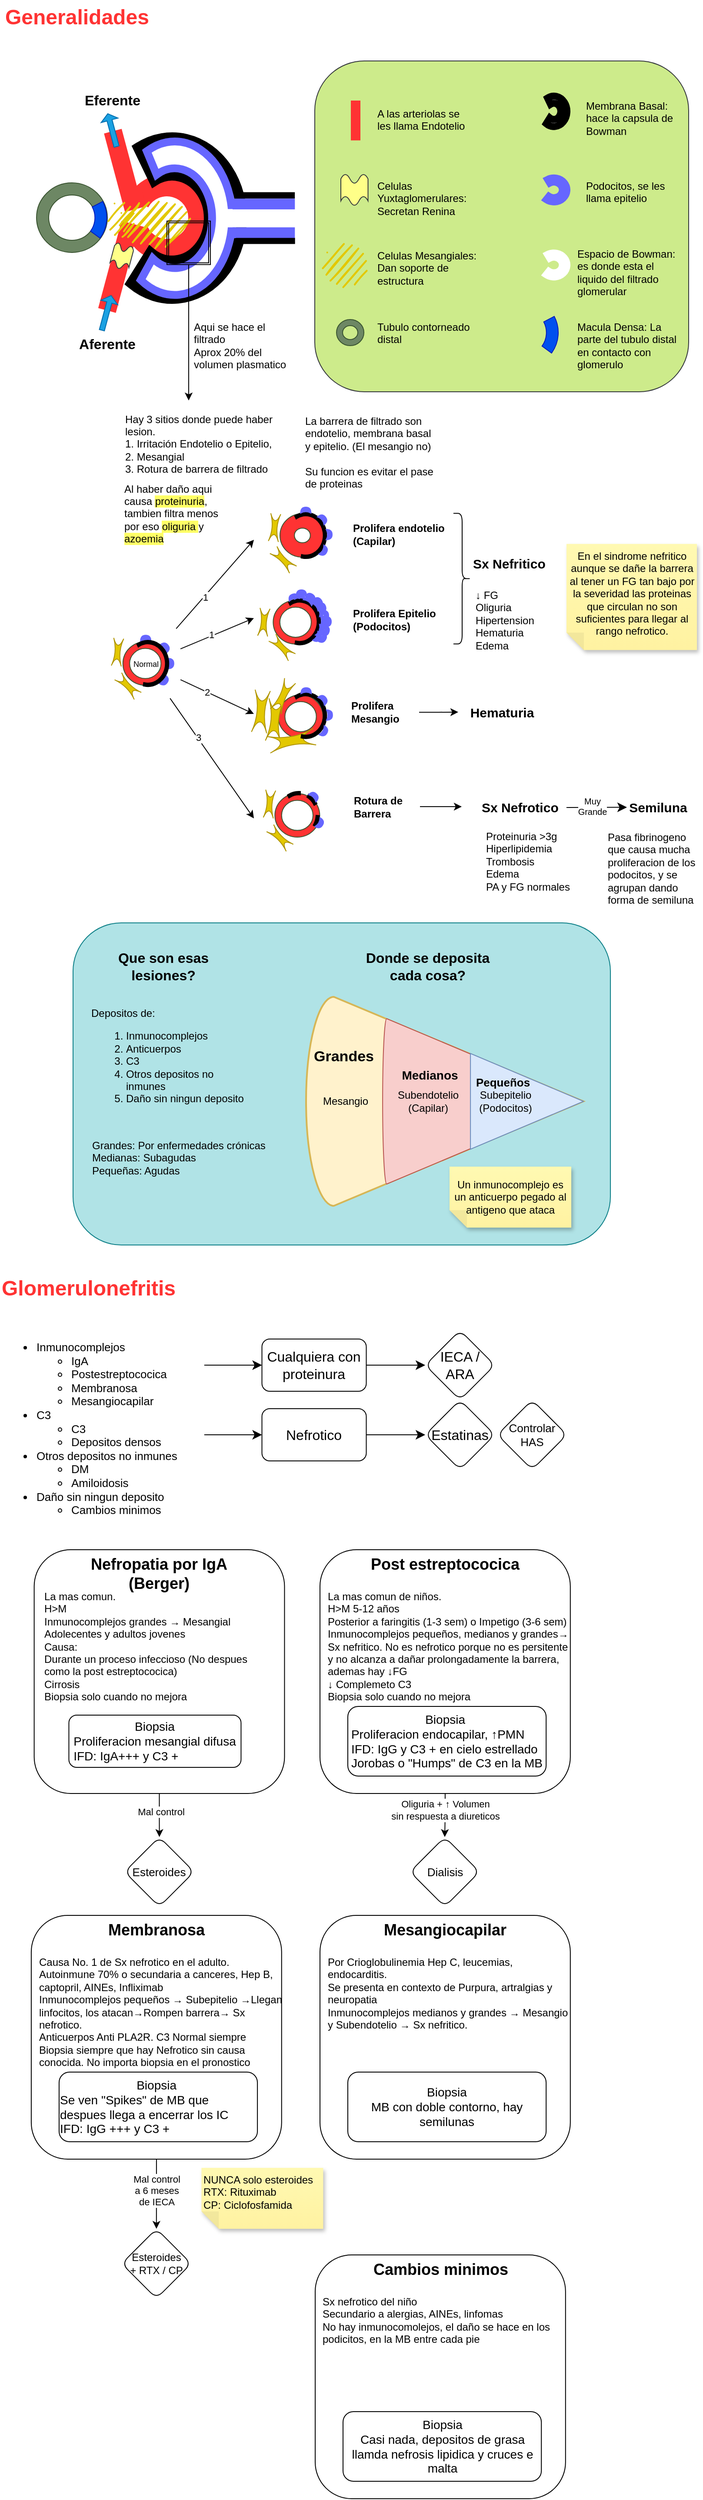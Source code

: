 <mxfile version="21.7.2" type="github">
  <diagram name="Página-1" id="UciEay0KyTCCJJWclvXi">
    <mxGraphModel dx="230" dy="478" grid="1" gridSize="10" guides="1" tooltips="1" connect="1" arrows="1" fold="1" page="1" pageScale="1" pageWidth="850" pageHeight="1100" math="0" shadow="0">
      <root>
        <mxCell id="0" />
        <mxCell id="1" parent="0" />
        <mxCell id="DSEmsYrMpSkFKCC7dDvK-94" value="" style="rounded=1;whiteSpace=wrap;html=1;fillColor=#b0e3e6;strokeColor=#0e8088;" parent="1" vertex="1">
          <mxGeometry x="122" y="1070" width="618" height="370" as="geometry" />
        </mxCell>
        <mxCell id="AWjtqCZnB2S0BVq7457--28" value="" style="rounded=1;whiteSpace=wrap;html=1;fillColor=#cdeb8b;strokeColor=#36393d;" parent="1" vertex="1">
          <mxGeometry x="400" y="80" width="430" height="380" as="geometry" />
        </mxCell>
        <mxCell id="AWjtqCZnB2S0BVq7457--3" value="" style="verticalLabelPosition=bottom;verticalAlign=top;html=1;shape=mxgraph.basic.partConcEllipse;startAngle=0.083;endAngle=0.928;arcWidth=0.5;direction=north;fillColor=#FF3333;fontColor=#000000;strokeColor=#FF3333;" parent="1" vertex="1">
          <mxGeometry x="180" y="210" width="100" height="100" as="geometry" />
        </mxCell>
        <mxCell id="AWjtqCZnB2S0BVq7457--6" value="" style="shape=corner;whiteSpace=wrap;html=1;dx=20;dy=20;fillColor=#FF3333;fontColor=#000000;strokeColor=#FF3333;rotation=15;" parent="1" vertex="1">
          <mxGeometry x="164.39" y="266.05" width="26.9" height="102.71" as="geometry" />
        </mxCell>
        <mxCell id="AWjtqCZnB2S0BVq7457--8" value="" style="shape=corner;whiteSpace=wrap;html=1;dx=20;dy=20;direction=north;fillColor=#FF3333;fontColor=#000000;strokeColor=#FF3333;rotation=-15;" parent="1" vertex="1">
          <mxGeometry x="169.74" y="158.99" width="24.59" height="92.25" as="geometry" />
        </mxCell>
        <mxCell id="AWjtqCZnB2S0BVq7457--9" value="" style="ellipse;whiteSpace=wrap;html=1;strokeWidth=2;fillWeight=2;hachureGap=8;fillColor=#e3c800;fillStyle=dots;strokeColor=none;fontColor=#000000;sketch=1;curveFitting=1;jiggle=2;" parent="1" vertex="1">
          <mxGeometry x="176" y="238" width="80" height="53.75" as="geometry" />
        </mxCell>
        <mxCell id="AWjtqCZnB2S0BVq7457--10" value="" style="shape=singleArrow;direction=north;whiteSpace=wrap;html=1;fillColor=#1ba1e2;fontColor=#ffffff;strokeColor=#006EAF;rotation=15;" parent="1" vertex="1">
          <mxGeometry x="150.5" y="348.75" width="20" height="41.25" as="geometry" />
        </mxCell>
        <mxCell id="AWjtqCZnB2S0BVq7457--11" value="" style="shape=singleArrow;direction=north;whiteSpace=wrap;html=1;fillColor=#1ba1e2;fontColor=#ffffff;strokeColor=#006EAF;rotation=-15;" parent="1" vertex="1">
          <mxGeometry x="157" y="140" width="20" height="39" as="geometry" />
        </mxCell>
        <mxCell id="AWjtqCZnB2S0BVq7457--12" value="Aferente" style="text;html=1;align=center;verticalAlign=middle;resizable=0;points=[];autosize=1;strokeColor=none;fillColor=none;fontSize=16;fontStyle=1" parent="1" vertex="1">
          <mxGeometry x="115.5" y="390" width="90" height="30" as="geometry" />
        </mxCell>
        <mxCell id="AWjtqCZnB2S0BVq7457--13" value="Eferente" style="text;html=1;align=center;verticalAlign=middle;resizable=0;points=[];autosize=1;strokeColor=none;fillColor=none;fontSize=16;fontStyle=1" parent="1" vertex="1">
          <mxGeometry x="122" y="110" width="90" height="30" as="geometry" />
        </mxCell>
        <mxCell id="AWjtqCZnB2S0BVq7457--15" value="" style="verticalLabelPosition=bottom;verticalAlign=top;html=1;shape=mxgraph.basic.partConcEllipse;startAngle=0.419;endAngle=0.1;arcWidth=0.47;rotation=-180;strokeWidth=12;perimeterSpacing=0;" parent="1" vertex="1">
          <mxGeometry x="156" y="168" width="160" height="185" as="geometry" />
        </mxCell>
        <mxCell id="AWjtqCZnB2S0BVq7457--16" value="" style="verticalLabelPosition=bottom;verticalAlign=top;html=1;shape=mxgraph.basic.partConcEllipse;startAngle=0.419;endAngle=0.101;arcWidth=0.35;rotation=-180;strokeWidth=9;fillColor=#FFFFFF;fontColor=#ffffff;strokeColor=#6666FF;" parent="1" vertex="1">
          <mxGeometry x="173" y="172.5" width="132" height="176.25" as="geometry" />
        </mxCell>
        <mxCell id="AWjtqCZnB2S0BVq7457--17" value="" style="verticalLabelPosition=bottom;verticalAlign=top;html=1;shape=mxgraph.basic.wave2;dy=0.3;fillColor=#ffff88;strokeColor=#36393d;rotation=15;" parent="1" vertex="1">
          <mxGeometry x="166.74" y="290.37" width="22.5" height="28.75" as="geometry" />
        </mxCell>
        <mxCell id="AWjtqCZnB2S0BVq7457--18" value="A las arteriolas se les llama Endotelio" style="rounded=0;whiteSpace=wrap;html=1;align=left;verticalAlign=top;strokeColor=none;fillColor=none;" parent="1" vertex="1">
          <mxGeometry x="470" y="126.63" width="110" height="36.25" as="geometry" />
        </mxCell>
        <mxCell id="AWjtqCZnB2S0BVq7457--19" value="" style="shape=corner;whiteSpace=wrap;html=1;dx=20;dy=20;direction=north;fillColor=#FF3333;fontColor=#000000;strokeColor=#FF3333;" parent="1" vertex="1">
          <mxGeometry x="442" y="126" width="10" height="44.75" as="geometry" />
        </mxCell>
        <mxCell id="AWjtqCZnB2S0BVq7457--20" value="&lt;div&gt;Celulas Yuxtaglomerulares:&lt;/div&gt;&lt;div&gt;Secretan Renina&lt;br&gt;&lt;/div&gt;" style="rounded=0;whiteSpace=wrap;html=1;align=left;verticalAlign=top;strokeColor=none;fillColor=none;" parent="1" vertex="1">
          <mxGeometry x="470" y="210" width="110" height="40" as="geometry" />
        </mxCell>
        <mxCell id="AWjtqCZnB2S0BVq7457--21" value="" style="verticalLabelPosition=bottom;verticalAlign=top;html=1;shape=mxgraph.basic.wave2;dy=0.3;fillColor=#ffff88;strokeColor=#36393d;" parent="1" vertex="1">
          <mxGeometry x="430" y="210" width="31.25" height="36.25" as="geometry" />
        </mxCell>
        <mxCell id="AWjtqCZnB2S0BVq7457--22" value="&lt;div&gt;Celulas Mesangiales:&lt;/div&gt;Dan soporte de estructura" style="rounded=0;whiteSpace=wrap;html=1;align=left;verticalAlign=top;strokeColor=none;fillColor=none;" parent="1" vertex="1">
          <mxGeometry x="470" y="290.37" width="120" height="40" as="geometry" />
        </mxCell>
        <mxCell id="AWjtqCZnB2S0BVq7457--23" value="" style="ellipse;whiteSpace=wrap;html=1;strokeWidth=2;fillWeight=2;hachureGap=8;fillColor=#e3c800;fillStyle=dots;sketch=1;strokeColor=none;fontColor=#000000;" parent="1" vertex="1">
          <mxGeometry x="410" y="289.37" width="50" height="50" as="geometry" />
        </mxCell>
        <mxCell id="AWjtqCZnB2S0BVq7457--24" value="" style="verticalLabelPosition=bottom;verticalAlign=top;html=1;shape=mxgraph.basic.partConcEllipse;startAngle=0.419;endAngle=0.1;arcWidth=0.47;rotation=-180;strokeWidth=8;perimeterSpacing=0;" parent="1" vertex="1">
          <mxGeometry x="660" y="120.38" width="30" height="35" as="geometry" />
        </mxCell>
        <mxCell id="AWjtqCZnB2S0BVq7457--25" value="Membrana Basal: hace la capsula de Bowman" style="rounded=0;whiteSpace=wrap;html=1;align=left;verticalAlign=top;strokeColor=none;fillColor=none;" parent="1" vertex="1">
          <mxGeometry x="710" y="117.88" width="120" height="40" as="geometry" />
        </mxCell>
        <mxCell id="AWjtqCZnB2S0BVq7457--26" value="" style="verticalLabelPosition=bottom;verticalAlign=top;html=1;shape=mxgraph.basic.partConcEllipse;startAngle=0.419;endAngle=0.101;arcWidth=0.35;rotation=-180;strokeWidth=8;fillColor=#FFFFFF;fontColor=#ffffff;strokeColor=#6666FF;" parent="1" vertex="1">
          <mxGeometry x="660" y="214.38" width="30" height="27.5" as="geometry" />
        </mxCell>
        <mxCell id="AWjtqCZnB2S0BVq7457--27" value="Podocitos, se les llama epitelio" style="rounded=0;whiteSpace=wrap;html=1;align=left;verticalAlign=top;strokeColor=none;fillColor=none;" parent="1" vertex="1">
          <mxGeometry x="710" y="210" width="120" height="40" as="geometry" />
        </mxCell>
        <mxCell id="AWjtqCZnB2S0BVq7457--29" value="" style="verticalLabelPosition=bottom;verticalAlign=top;html=1;shape=mxgraph.basic.partConcEllipse;startAngle=0.419;endAngle=0.101;arcWidth=0.35;rotation=-180;strokeWidth=8;fillColor=#FFFFFF;fontColor=#ffffff;strokeColor=#FFFFFF;" parent="1" vertex="1">
          <mxGeometry x="660" y="300.62" width="30" height="27.5" as="geometry" />
        </mxCell>
        <mxCell id="AWjtqCZnB2S0BVq7457--30" value="Espacio de Bowman: es donde esta el liquido del filtrado glomerular" style="rounded=0;whiteSpace=wrap;html=1;align=left;verticalAlign=top;strokeColor=none;fillColor=none;" parent="1" vertex="1">
          <mxGeometry x="700" y="288.12" width="120" height="40" as="geometry" />
        </mxCell>
        <mxCell id="AWjtqCZnB2S0BVq7457--31" value="" style="shape=corner;whiteSpace=wrap;html=1;dx=20;dy=20;direction=north;rotation=90;strokeColor=#FFFFFF;" parent="1" vertex="1">
          <mxGeometry x="321.31" y="225.31" width="20" height="70.62" as="geometry" />
        </mxCell>
        <mxCell id="AWjtqCZnB2S0BVq7457--32" value="" style="shape=corner;whiteSpace=wrap;html=1;dx=20;dy=20;direction=north;rotation=90;strokeColor=#6666FF;fillColor=#6666FF;" parent="1" vertex="1">
          <mxGeometry x="335.66" y="209" width="11.31" height="70.62" as="geometry" />
        </mxCell>
        <mxCell id="AWjtqCZnB2S0BVq7457--33" value="" style="shape=corner;whiteSpace=wrap;html=1;dx=20;dy=20;direction=north;rotation=90;strokeColor=#6666FF;fillColor=#6666FF;" parent="1" vertex="1">
          <mxGeometry x="335.66" y="242" width="11.31" height="70.62" as="geometry" />
        </mxCell>
        <mxCell id="AWjtqCZnB2S0BVq7457--34" value="" style="shape=corner;whiteSpace=wrap;html=1;dx=20;dy=20;direction=north;rotation=90;strokeColor=#000000;fillColor=#000000;" parent="1" vertex="1">
          <mxGeometry x="344" y="205" width="6.28" height="58.83" as="geometry" />
        </mxCell>
        <mxCell id="AWjtqCZnB2S0BVq7457--35" value="" style="shape=corner;whiteSpace=wrap;html=1;dx=20;dy=20;direction=north;rotation=90;strokeColor=#000000;fillColor=#000000;" parent="1" vertex="1">
          <mxGeometry x="340.31" y="253.31" width="6" height="67" as="geometry" />
        </mxCell>
        <mxCell id="AWjtqCZnB2S0BVq7457--37" value="" style="verticalLabelPosition=bottom;verticalAlign=top;html=1;shape=mxgraph.basic.donut;dx=14;fillColor=#6d8764;fontColor=#ffffff;strokeColor=#3A5431;" parent="1" vertex="1">
          <mxGeometry x="80" y="220" width="81.5" height="80" as="geometry" />
        </mxCell>
        <mxCell id="AWjtqCZnB2S0BVq7457--38" value="" style="ellipse;whiteSpace=wrap;html=1;strokeWidth=2;fillWeight=2;hachureGap=8;fillColor=#e3c800;fillStyle=dots;strokeColor=none;fontColor=#000000;sketch=1;curveFitting=1;jiggle=2;" parent="1" vertex="1">
          <mxGeometry x="161.95" y="241.88" width="31.05" height="42" as="geometry" />
        </mxCell>
        <mxCell id="AWjtqCZnB2S0BVq7457--39" value="" style="verticalLabelPosition=bottom;verticalAlign=top;html=1;shape=mxgraph.basic.partConcEllipse;startAngle=0.923;endAngle=0.1;arcWidth=0.34;direction=south;fillColor=#0050ef;strokeColor=#001DBC;fontColor=#ffffff;" parent="1" vertex="1">
          <mxGeometry x="80.75" y="220" width="80" height="80" as="geometry" />
        </mxCell>
        <mxCell id="Lvf93lARUG0P3jfMm5ZK-1" value="" style="verticalLabelPosition=bottom;verticalAlign=top;html=1;shape=mxgraph.basic.donut;dx=7;fillColor=#6d8764;fontColor=#ffffff;strokeColor=#3A5431;" parent="1" vertex="1">
          <mxGeometry x="425" y="377" width="31.5" height="30" as="geometry" />
        </mxCell>
        <mxCell id="Lvf93lARUG0P3jfMm5ZK-2" value="Tubulo contorneado distal&lt;div&gt;&lt;/div&gt;" style="rounded=0;whiteSpace=wrap;html=1;align=left;verticalAlign=top;strokeColor=none;fillColor=none;" parent="1" vertex="1">
          <mxGeometry x="470" y="372" width="120" height="40" as="geometry" />
        </mxCell>
        <mxCell id="Lvf93lARUG0P3jfMm5ZK-3" value="" style="verticalLabelPosition=bottom;verticalAlign=top;html=1;shape=mxgraph.basic.partConcEllipse;startAngle=0.923;endAngle=0.1;arcWidth=0.34;direction=south;fillColor=#0050ef;strokeColor=#001DBC;fontColor=#ffffff;" parent="1" vertex="1">
          <mxGeometry x="600" y="352" width="80" height="80" as="geometry" />
        </mxCell>
        <mxCell id="Lvf93lARUG0P3jfMm5ZK-4" value="Macula Densa: La parte del tubulo distal en contacto con glomerulo" style="rounded=0;whiteSpace=wrap;html=1;align=left;verticalAlign=top;strokeColor=none;fillColor=none;" parent="1" vertex="1">
          <mxGeometry x="700" y="372" width="120" height="40" as="geometry" />
        </mxCell>
        <mxCell id="Lvf93lARUG0P3jfMm5ZK-5" value="Generalidades" style="text;strokeColor=none;fillColor=none;html=1;fontSize=24;fontStyle=1;verticalAlign=middle;align=left;fontColor=#FF3333;" parent="1" vertex="1">
          <mxGeometry x="41.95" y="10" width="100" height="40" as="geometry" />
        </mxCell>
        <mxCell id="Lvf93lARUG0P3jfMm5ZK-42" style="edgeStyle=orthogonalEdgeStyle;rounded=0;orthogonalLoop=1;jettySize=auto;html=1;" parent="1" source="Lvf93lARUG0P3jfMm5ZK-6" edge="1">
          <mxGeometry relative="1" as="geometry">
            <mxPoint x="255" y="470" as="targetPoint" />
          </mxGeometry>
        </mxCell>
        <mxCell id="Lvf93lARUG0P3jfMm5ZK-6" value="" style="shape=ext;double=1;whiteSpace=wrap;html=1;aspect=fixed;fillColor=none;strokeColor=#000000;" parent="1" vertex="1">
          <mxGeometry x="230" y="263.88" width="50" height="50" as="geometry" />
        </mxCell>
        <mxCell id="Lvf93lARUG0P3jfMm5ZK-8" value="Aqui se hace el filtrado&lt;br&gt;Aprox 20% del volumen plasmatico" style="rounded=1;whiteSpace=wrap;html=1;align=left;strokeColor=none;" parent="1" vertex="1">
          <mxGeometry x="259.18" y="377" width="120" height="60" as="geometry" />
        </mxCell>
        <mxCell id="Lvf93lARUG0P3jfMm5ZK-9" value="&lt;div&gt;↓ FG&lt;br&gt;&lt;/div&gt;&lt;div&gt;Oliguria&lt;/div&gt;Hipertension&lt;br&gt;Hematuria&lt;br&gt;Edema" style="rounded=1;whiteSpace=wrap;html=1;align=left;strokeColor=none;verticalAlign=top;" parent="1" vertex="1">
          <mxGeometry x="582.5" y="679.68" width="90" height="60" as="geometry" />
        </mxCell>
        <mxCell id="Lvf93lARUG0P3jfMm5ZK-10" value="Al haber daño aqui causa &lt;span style=&quot;background-color: rgb(255, 255, 102);&quot;&gt;proteinuria&lt;/span&gt;, tambien filtra menos por eso &lt;span style=&quot;background-color: rgb(255, 255, 102);&quot;&gt;oliguria &lt;/span&gt;y &lt;span style=&quot;background-color: rgb(255, 255, 102);&quot;&gt;azoemia&lt;/span&gt;" style="rounded=1;whiteSpace=wrap;html=1;align=left;strokeColor=none;" parent="1" vertex="1">
          <mxGeometry x="178.91" y="570" width="120" height="60" as="geometry" />
        </mxCell>
        <mxCell id="Lvf93lARUG0P3jfMm5ZK-11" value="" style="verticalLabelPosition=bottom;verticalAlign=top;html=1;shape=mxgraph.basic.donut;dx=7.69;fillColor=#FF3333;fontColor=#ffffff;strokeColor=#3A5431;" parent="1" vertex="1">
          <mxGeometry x="179.39" y="747.07" width="51.5" height="50" as="geometry" />
        </mxCell>
        <mxCell id="Lvf93lARUG0P3jfMm5ZK-16" value="" style="verticalLabelPosition=bottom;verticalAlign=top;html=1;shape=mxgraph.basic.donut;dx=7.69;fillColor=#FF3333;fontColor=#ffffff;strokeColor=#3A5431;" parent="1" vertex="1">
          <mxGeometry x="352.18" y="699.68" width="51.5" height="50" as="geometry" />
        </mxCell>
        <mxCell id="Lvf93lARUG0P3jfMm5ZK-19" value="Prolifera endotelio &lt;br&gt;(Capilar)" style="text;html=1;align=left;verticalAlign=middle;resizable=0;points=[];autosize=1;strokeColor=none;fillColor=none;fontStyle=1" parent="1" vertex="1">
          <mxGeometry x="442" y="603.82" width="130" height="40" as="geometry" />
        </mxCell>
        <mxCell id="Lvf93lARUG0P3jfMm5ZK-20" value="Prolifera Epitelio&lt;br&gt;(Podocitos)" style="text;html=1;align=left;verticalAlign=middle;resizable=0;points=[];autosize=1;strokeColor=none;fillColor=none;fontStyle=1" parent="1" vertex="1">
          <mxGeometry x="442" y="701.68" width="120" height="40" as="geometry" />
        </mxCell>
        <mxCell id="Lvf93lARUG0P3jfMm5ZK-21" value="Sx Nefritico" style="text;html=1;align=left;verticalAlign=middle;resizable=0;points=[];autosize=1;strokeColor=none;fillColor=none;fontStyle=1;fontSize=15;" parent="1" vertex="1">
          <mxGeometry x="579.5" y="641.68" width="110" height="30" as="geometry" />
        </mxCell>
        <mxCell id="Lvf93lARUG0P3jfMm5ZK-22" value="Hay 3 sitios donde puede haber lesion.&lt;br&gt;&lt;div&gt;1. Irritación Endotelio o Epitelio, &lt;br&gt;&lt;/div&gt;&lt;div&gt;2. Mesangial&lt;/div&gt;&lt;div&gt;3. Rotura de barrera de filtrado&lt;br&gt;&lt;/div&gt;" style="rounded=1;whiteSpace=wrap;html=1;align=left;strokeColor=none;" parent="1" vertex="1">
          <mxGeometry x="180" y="490" width="189.25" height="60" as="geometry" />
        </mxCell>
        <mxCell id="Lvf93lARUG0P3jfMm5ZK-23" value="" style="shape=switch;whiteSpace=wrap;html=1;rotation=5;fillColor=#e3c800;fontColor=#000000;strokeColor=#B09500;aspect=fixed;" parent="1" vertex="1">
          <mxGeometry x="167.39" y="743.07" width="11.52" height="32" as="geometry" />
        </mxCell>
        <mxCell id="Lvf93lARUG0P3jfMm5ZK-24" value="" style="shape=switch;whiteSpace=wrap;html=1;rotation=-45;fillColor=#e3c800;fontColor=#000000;strokeColor=#B09500;aspect=fixed;" parent="1" vertex="1">
          <mxGeometry x="179.39" y="782.07" width="11.52" height="32" as="geometry" />
        </mxCell>
        <mxCell id="Lvf93lARUG0P3jfMm5ZK-25" value="" style="verticalLabelPosition=bottom;verticalAlign=top;html=1;shape=mxgraph.basic.donut;dx=16.59;fillColor=#FF3333;fontColor=#ffffff;strokeColor=#3A5431;" parent="1" vertex="1">
          <mxGeometry x="360" y="600" width="51.5" height="50" as="geometry" />
        </mxCell>
        <mxCell id="Lvf93lARUG0P3jfMm5ZK-27" value="" style="shape=switch;whiteSpace=wrap;html=1;rotation=5;fillColor=#e3c800;fontColor=#000000;strokeColor=#B09500;aspect=fixed;" parent="1" vertex="1">
          <mxGeometry x="348" y="600" width="11.52" height="32" as="geometry" />
        </mxCell>
        <mxCell id="Lvf93lARUG0P3jfMm5ZK-28" value="" style="shape=switch;whiteSpace=wrap;html=1;rotation=-45;fillColor=#e3c800;fontColor=#000000;strokeColor=#B09500;aspect=fixed;" parent="1" vertex="1">
          <mxGeometry x="358" y="637" width="11.52" height="32" as="geometry" />
        </mxCell>
        <mxCell id="Lvf93lARUG0P3jfMm5ZK-29" value="" style="shape=switch;whiteSpace=wrap;html=1;rotation=5;fillColor=#e3c800;fontColor=#000000;strokeColor=#B09500;aspect=fixed;" parent="1" vertex="1">
          <mxGeometry x="335.66" y="708.68" width="11.52" height="32" as="geometry" />
        </mxCell>
        <mxCell id="Lvf93lARUG0P3jfMm5ZK-30" value="" style="shape=switch;whiteSpace=wrap;html=1;rotation=-45;fillColor=#e3c800;fontColor=#000000;strokeColor=#B09500;aspect=fixed;" parent="1" vertex="1">
          <mxGeometry x="356.66" y="737.68" width="11.52" height="32" as="geometry" />
        </mxCell>
        <mxCell id="Lvf93lARUG0P3jfMm5ZK-31" value="" style="verticalLabelPosition=bottom;verticalAlign=top;html=1;shape=mxgraph.basic.donut;dx=7.69;fillColor=#FF3333;fontColor=#ffffff;strokeColor=#3A5431;" parent="1" vertex="1">
          <mxGeometry x="358" y="808.14" width="51.5" height="50" as="geometry" />
        </mxCell>
        <mxCell id="Lvf93lARUG0P3jfMm5ZK-33" value="" style="shape=switch;whiteSpace=wrap;html=1;rotation=5;fillColor=#e3c800;fontColor=#000000;strokeColor=#B09500;aspect=fixed;" parent="1" vertex="1">
          <mxGeometry x="345.29" y="812.85" width="17.52" height="48.67" as="geometry" />
        </mxCell>
        <mxCell id="Lvf93lARUG0P3jfMm5ZK-34" value="" style="shape=switch;whiteSpace=wrap;html=1;rotation=80;fillColor=#e3c800;fontColor=#000000;strokeColor=#B09500;aspect=fixed;" parent="1" vertex="1">
          <mxGeometry x="363.96" y="834.07" width="19.26" height="53.5" as="geometry" />
        </mxCell>
        <mxCell id="Lvf93lARUG0P3jfMm5ZK-35" value="" style="shape=switch;whiteSpace=wrap;html=1;rotation=25;fillColor=#e3c800;fontColor=#000000;strokeColor=#B09500;aspect=fixed;" parent="1" vertex="1">
          <mxGeometry x="356.36" y="790" width="14.04" height="39" as="geometry" />
        </mxCell>
        <mxCell id="Lvf93lARUG0P3jfMm5ZK-36" value="" style="shape=switch;whiteSpace=wrap;html=1;rotation=5;fillColor=#e3c800;fontColor=#000000;strokeColor=#B09500;aspect=fixed;" parent="1" vertex="1">
          <mxGeometry x="329.29" y="802.85" width="17.52" height="48.67" as="geometry" />
        </mxCell>
        <mxCell id="Lvf93lARUG0P3jfMm5ZK-44" value="" style="edgeStyle=orthogonalEdgeStyle;rounded=0;orthogonalLoop=1;jettySize=auto;html=1;" parent="1" source="Lvf93lARUG0P3jfMm5ZK-38" target="Lvf93lARUG0P3jfMm5ZK-43" edge="1">
          <mxGeometry relative="1" as="geometry" />
        </mxCell>
        <mxCell id="Lvf93lARUG0P3jfMm5ZK-38" value="Prolifera &lt;br&gt;Mesangio" style="text;html=1;align=left;verticalAlign=middle;resizable=0;points=[];autosize=1;strokeColor=none;fillColor=none;fontStyle=1" parent="1" vertex="1">
          <mxGeometry x="440" y="808.14" width="80" height="40" as="geometry" />
        </mxCell>
        <mxCell id="Lvf93lARUG0P3jfMm5ZK-40" value="La barrera de filtrado son endotelio, membrana basal y epitelio. (El mesangio no)&lt;br&gt;&lt;div&gt;&lt;br&gt;&lt;/div&gt;&lt;div&gt;Su funcion es evitar el pase de proteinas&lt;/div&gt;" style="rounded=1;whiteSpace=wrap;html=1;align=left;verticalAlign=top;strokeColor=none;" parent="1" vertex="1">
          <mxGeometry x="386.59" y="480" width="151.25" height="100" as="geometry" />
        </mxCell>
        <mxCell id="Lvf93lARUG0P3jfMm5ZK-43" value="Hematuria" style="text;html=1;align=center;verticalAlign=middle;resizable=0;points=[];autosize=1;strokeColor=none;fillColor=none;fontStyle=1;fontSize=15;" parent="1" vertex="1">
          <mxGeometry x="565" y="812.85" width="100" height="30" as="geometry" />
        </mxCell>
        <mxCell id="Lvf93lARUG0P3jfMm5ZK-47" value="" style="shape=curlyBracket;whiteSpace=wrap;html=1;rounded=1;flipH=1;labelPosition=right;verticalLabelPosition=middle;align=left;verticalAlign=middle;" parent="1" vertex="1">
          <mxGeometry x="559.5" y="599.64" width="20" height="150" as="geometry" />
        </mxCell>
        <mxCell id="Lvf93lARUG0P3jfMm5ZK-48" value="Sx Nefrotico" style="text;html=1;align=left;verticalAlign=middle;resizable=0;points=[];autosize=1;strokeColor=none;fillColor=none;fontStyle=1;fontSize=15;" parent="1" vertex="1">
          <mxGeometry x="590" y="921.5" width="110" height="30" as="geometry" />
        </mxCell>
        <mxCell id="Lvf93lARUG0P3jfMm5ZK-49" value="Proteinuria &amp;gt;3g&lt;br&gt;Hiperlipidemia&lt;br&gt;Trombosis&lt;br&gt;Edema&lt;br&gt;PA y FG normales" style="rounded=1;whiteSpace=wrap;html=1;align=left;strokeColor=none;verticalAlign=top;" parent="1" vertex="1">
          <mxGeometry x="595" y="956.5" width="100" height="60" as="geometry" />
        </mxCell>
        <mxCell id="Lvf93lARUG0P3jfMm5ZK-50" value="En el sindrome nefritico aunque se dañe la barrera al tener un FG tan bajo por la severidad las proteinas que circulan no son suficientes para llegar al rango nefrotico." style="shape=note;whiteSpace=wrap;html=1;backgroundOutline=1;fontColor=#000000;darkOpacity=0.05;fillColor=#FFF9B2;strokeColor=none;fillStyle=solid;direction=west;gradientDirection=north;gradientColor=#FFF2A1;shadow=1;size=20;pointerEvents=1;verticalAlign=top;" parent="1" vertex="1">
          <mxGeometry x="689.5" y="634.75" width="150" height="121.86" as="geometry" />
        </mxCell>
        <mxCell id="DSEmsYrMpSkFKCC7dDvK-11" value="" style="verticalLabelPosition=bottom;verticalAlign=top;html=1;shape=mxgraph.basic.donut;dx=7.69;fillColor=#FF3333;fontColor=#ffffff;strokeColor=#3A5431;" parent="1" vertex="1">
          <mxGeometry x="354.183" y="921.5" width="51.5" height="50" as="geometry" />
        </mxCell>
        <mxCell id="DSEmsYrMpSkFKCC7dDvK-13" value="" style="shape=switch;whiteSpace=wrap;html=1;rotation=5;fillColor=#e3c800;fontColor=#000000;strokeColor=#B09500;aspect=fixed;" parent="1" vertex="1">
          <mxGeometry x="342.183" y="917.5" width="11.52" height="32" as="geometry" />
        </mxCell>
        <mxCell id="DSEmsYrMpSkFKCC7dDvK-14" value="" style="shape=switch;whiteSpace=wrap;html=1;rotation=-45;fillColor=#e3c800;fontColor=#000000;strokeColor=#B09500;aspect=fixed;" parent="1" vertex="1">
          <mxGeometry x="354.183" y="956.5" width="11.52" height="32" as="geometry" />
        </mxCell>
        <mxCell id="DSEmsYrMpSkFKCC7dDvK-15" value="" style="verticalLabelPosition=bottom;verticalAlign=top;html=1;shape=mxgraph.basic.partConcEllipse;startAngle=0.419;endAngle=0.504;arcWidth=0.04;rotation=-180;strokeWidth=4;perimeterSpacing=0;fillColor=#000000;" parent="1" vertex="1">
          <mxGeometry x="358.93" y="920.5" width="44.93" height="50" as="geometry" />
        </mxCell>
        <mxCell id="DSEmsYrMpSkFKCC7dDvK-16" value="" style="verticalLabelPosition=bottom;verticalAlign=top;html=1;shape=mxgraph.basic.partConcEllipse;startAngle=0.419;endAngle=0.027;arcWidth=0.04;rotation=-180;strokeWidth=4;perimeterSpacing=0;fillColor=#000000;" parent="1" vertex="1">
          <mxGeometry x="367.22" y="806.82" width="44.93" height="50" as="geometry" />
        </mxCell>
        <mxCell id="DSEmsYrMpSkFKCC7dDvK-17" value="" style="verticalLabelPosition=bottom;verticalAlign=top;html=1;shape=mxgraph.basic.partConcEllipse;startAngle=0.419;endAngle=0.027;arcWidth=0.04;rotation=-180;strokeWidth=4;perimeterSpacing=0;fillColor=#000000;" parent="1" vertex="1">
          <mxGeometry x="360.21" y="699.18" width="44.93" height="50" as="geometry" />
        </mxCell>
        <mxCell id="DSEmsYrMpSkFKCC7dDvK-18" value="" style="verticalLabelPosition=bottom;verticalAlign=top;html=1;shape=mxgraph.basic.partConcEllipse;startAngle=0.419;endAngle=0.027;arcWidth=0.04;rotation=-180;strokeWidth=4;perimeterSpacing=0;fillColor=#000000;" parent="1" vertex="1">
          <mxGeometry x="367.22" y="600" width="44.93" height="50" as="geometry" />
        </mxCell>
        <mxCell id="DSEmsYrMpSkFKCC7dDvK-19" value="" style="verticalLabelPosition=bottom;verticalAlign=top;html=1;shape=mxgraph.basic.partConcEllipse;startAngle=0.589;endAngle=0.663;arcWidth=0.04;rotation=-180;strokeWidth=4;perimeterSpacing=0;fillColor=#000000;" parent="1" vertex="1">
          <mxGeometry x="358.93" y="920.5" width="44.93" height="50" as="geometry" />
        </mxCell>
        <mxCell id="DSEmsYrMpSkFKCC7dDvK-20" value="" style="verticalLabelPosition=bottom;verticalAlign=top;html=1;shape=mxgraph.basic.partConcEllipse;startAngle=0.767;endAngle=0.832;arcWidth=0.04;rotation=-180;strokeWidth=4;perimeterSpacing=0;fillColor=#000000;" parent="1" vertex="1">
          <mxGeometry x="358.93" y="920.5" width="44.93" height="50" as="geometry" />
        </mxCell>
        <mxCell id="DSEmsYrMpSkFKCC7dDvK-21" value="" style="shape=xor;whiteSpace=wrap;html=1;fillColor=#6666FF;strokeColor=#6666FF;rotation=30;" parent="1" vertex="1">
          <mxGeometry x="407" y="637" width="7" height="12" as="geometry" />
        </mxCell>
        <mxCell id="DSEmsYrMpSkFKCC7dDvK-24" value="" style="shape=xor;whiteSpace=wrap;html=1;fillColor=#6666FF;strokeColor=#6666FF;rotation=0;" parent="1" vertex="1">
          <mxGeometry x="413" y="618" width="7" height="12" as="geometry" />
        </mxCell>
        <mxCell id="DSEmsYrMpSkFKCC7dDvK-25" value="" style="shape=xor;whiteSpace=wrap;html=1;fillColor=#6666FF;strokeColor=#6666FF;rotation=-40;" parent="1" vertex="1">
          <mxGeometry x="406" y="600" width="7" height="12" as="geometry" />
        </mxCell>
        <mxCell id="DSEmsYrMpSkFKCC7dDvK-26" value="" style="shape=xor;whiteSpace=wrap;html=1;fillColor=#6666FF;strokeColor=#6666FF;rotation=-90;" parent="1" vertex="1">
          <mxGeometry x="386.18" y="590" width="7" height="12" as="geometry" />
        </mxCell>
        <mxCell id="DSEmsYrMpSkFKCC7dDvK-27" value="" style="shape=xor;whiteSpace=wrap;html=1;fillColor=#6666FF;strokeColor=#6666FF;rotation=30;" parent="1" vertex="1">
          <mxGeometry x="400" y="736" width="7" height="12" as="geometry" />
        </mxCell>
        <mxCell id="DSEmsYrMpSkFKCC7dDvK-28" value="" style="shape=xor;whiteSpace=wrap;html=1;fillColor=#6666FF;strokeColor=#6666FF;rotation=0;" parent="1" vertex="1">
          <mxGeometry x="406" y="717" width="7" height="12" as="geometry" />
        </mxCell>
        <mxCell id="DSEmsYrMpSkFKCC7dDvK-29" value="" style="shape=xor;whiteSpace=wrap;html=1;fillColor=#6666FF;strokeColor=#6666FF;rotation=-40;" parent="1" vertex="1">
          <mxGeometry x="399" y="699" width="7" height="12" as="geometry" />
        </mxCell>
        <mxCell id="DSEmsYrMpSkFKCC7dDvK-30" value="" style="shape=xor;whiteSpace=wrap;html=1;fillColor=#6666FF;strokeColor=#6666FF;rotation=-90;" parent="1" vertex="1">
          <mxGeometry x="379.18" y="689" width="7" height="12" as="geometry" />
        </mxCell>
        <mxCell id="DSEmsYrMpSkFKCC7dDvK-31" value="" style="shape=xor;whiteSpace=wrap;html=1;fillColor=#6666FF;strokeColor=#6666FF;rotation=15;" parent="1" vertex="1">
          <mxGeometry x="403.68" y="727.68" width="7" height="12" as="geometry" />
        </mxCell>
        <mxCell id="DSEmsYrMpSkFKCC7dDvK-32" value="" style="shape=xor;whiteSpace=wrap;html=1;fillColor=#6666FF;strokeColor=#6666FF;rotation=-15;" parent="1" vertex="1">
          <mxGeometry x="403.68" y="705.68" width="7" height="12" as="geometry" />
        </mxCell>
        <mxCell id="DSEmsYrMpSkFKCC7dDvK-33" value="" style="shape=xor;whiteSpace=wrap;html=1;fillColor=#6666FF;strokeColor=#6666FF;rotation=-55;" parent="1" vertex="1">
          <mxGeometry x="390" y="693.5" width="7" height="12" as="geometry" />
        </mxCell>
        <mxCell id="DSEmsYrMpSkFKCC7dDvK-34" value="" style="shape=xor;whiteSpace=wrap;html=1;fillColor=#6666FF;strokeColor=#6666FF;rotation=-105;" parent="1" vertex="1">
          <mxGeometry x="372.18" y="689.68" width="7" height="12" as="geometry" />
        </mxCell>
        <mxCell id="DSEmsYrMpSkFKCC7dDvK-36" value="" style="shape=xor;whiteSpace=wrap;html=1;fillColor=#6666FF;strokeColor=#6666FF;rotation=30;" parent="1" vertex="1">
          <mxGeometry x="407.41" y="844.32" width="7" height="12" as="geometry" />
        </mxCell>
        <mxCell id="DSEmsYrMpSkFKCC7dDvK-37" value="" style="shape=xor;whiteSpace=wrap;html=1;fillColor=#6666FF;strokeColor=#6666FF;rotation=0;" parent="1" vertex="1">
          <mxGeometry x="413.41" y="825.32" width="7" height="12" as="geometry" />
        </mxCell>
        <mxCell id="DSEmsYrMpSkFKCC7dDvK-38" value="" style="shape=xor;whiteSpace=wrap;html=1;fillColor=#6666FF;strokeColor=#6666FF;rotation=-40;" parent="1" vertex="1">
          <mxGeometry x="406.41" y="807.32" width="7" height="12" as="geometry" />
        </mxCell>
        <mxCell id="DSEmsYrMpSkFKCC7dDvK-39" value="" style="shape=xor;whiteSpace=wrap;html=1;fillColor=#6666FF;strokeColor=#6666FF;rotation=-90;" parent="1" vertex="1">
          <mxGeometry x="386.59" y="797.32" width="7" height="12" as="geometry" />
        </mxCell>
        <mxCell id="DSEmsYrMpSkFKCC7dDvK-40" value="" style="shape=xor;whiteSpace=wrap;html=1;fillColor=#6666FF;strokeColor=#6666FF;rotation=30;" parent="1" vertex="1">
          <mxGeometry x="402.5" y="950" width="7" height="12" as="geometry" />
        </mxCell>
        <mxCell id="DSEmsYrMpSkFKCC7dDvK-43" value="" style="shape=xor;whiteSpace=wrap;html=1;fillColor=#6666FF;strokeColor=#6666FF;rotation=-45;" parent="1" vertex="1">
          <mxGeometry x="396" y="918.5" width="7" height="12" as="geometry" />
        </mxCell>
        <mxCell id="DSEmsYrMpSkFKCC7dDvK-79" style="edgeStyle=orthogonalEdgeStyle;rounded=0;orthogonalLoop=1;jettySize=auto;html=1;" parent="1" edge="1">
          <mxGeometry relative="1" as="geometry">
            <mxPoint x="569" y="936.5" as="targetPoint" />
            <mxPoint x="521" y="936.5" as="sourcePoint" />
          </mxGeometry>
        </mxCell>
        <mxCell id="ToWGVyDfmb9UX27wkTPa-18" value="" style="edgeStyle=none;curved=1;rounded=0;orthogonalLoop=1;jettySize=auto;html=1;fontSize=12;startSize=8;endSize=8;" parent="1" edge="1">
          <mxGeometry relative="1" as="geometry">
            <mxPoint x="689.5" y="937.56" as="sourcePoint" />
            <mxPoint x="759" y="937.257" as="targetPoint" />
          </mxGeometry>
        </mxCell>
        <mxCell id="ToWGVyDfmb9UX27wkTPa-19" value="Muy&lt;br style=&quot;font-size: 10px;&quot;&gt;Grande" style="edgeLabel;html=1;align=center;verticalAlign=middle;resizable=0;points=[];fontSize=10;" parent="ToWGVyDfmb9UX27wkTPa-18" vertex="1" connectable="0">
          <mxGeometry x="-0.032" y="2" relative="1" as="geometry">
            <mxPoint x="-4" as="offset" />
          </mxGeometry>
        </mxCell>
        <mxCell id="DSEmsYrMpSkFKCC7dDvK-44" value="&lt;div&gt;Rotura de &lt;br&gt;&lt;/div&gt;&lt;div&gt;Barrera&lt;br&gt;&lt;/div&gt;" style="html=1;align=left;verticalAlign=middle;resizable=0;autosize=1;strokeColor=none;fillColor=none;fontStyle=1;rounded=1;whiteSpace=wrap;" parent="1" vertex="1">
          <mxGeometry x="443" y="916.5" width="80" height="40" as="geometry" />
        </mxCell>
        <mxCell id="DSEmsYrMpSkFKCC7dDvK-52" value="" style="shape=xor;whiteSpace=wrap;html=1;fillColor=#6666FF;strokeColor=#6666FF;rotation=35;" parent="1" vertex="1">
          <mxGeometry x="223.91" y="786.07" width="7" height="12" as="geometry" />
        </mxCell>
        <mxCell id="DSEmsYrMpSkFKCC7dDvK-53" value="" style="shape=xor;whiteSpace=wrap;html=1;fillColor=#6666FF;strokeColor=#6666FF;rotation=0;" parent="1" vertex="1">
          <mxGeometry x="230.91" y="766.07" width="7" height="12" as="geometry" />
        </mxCell>
        <mxCell id="DSEmsYrMpSkFKCC7dDvK-54" value="" style="shape=xor;whiteSpace=wrap;html=1;fillColor=#6666FF;strokeColor=#6666FF;rotation=-40;" parent="1" vertex="1">
          <mxGeometry x="224.91" y="747.07" width="7" height="12" as="geometry" />
        </mxCell>
        <mxCell id="DSEmsYrMpSkFKCC7dDvK-55" value="" style="shape=xor;whiteSpace=wrap;html=1;fillColor=#6666FF;strokeColor=#6666FF;rotation=-90;" parent="1" vertex="1">
          <mxGeometry x="202.09" y="737.07" width="7" height="12" as="geometry" />
        </mxCell>
        <mxCell id="DSEmsYrMpSkFKCC7dDvK-56" value="" style="verticalLabelPosition=bottom;verticalAlign=top;html=1;shape=mxgraph.basic.partConcEllipse;startAngle=0.419;endAngle=0.027;arcWidth=0.04;rotation=-180;strokeWidth=4;perimeterSpacing=0;fillColor=#000000;" parent="1" vertex="1">
          <mxGeometry x="185.67" y="747.07" width="44.93" height="50" as="geometry" />
        </mxCell>
        <mxCell id="DSEmsYrMpSkFKCC7dDvK-58" style="rounded=0;orthogonalLoop=1;jettySize=auto;html=1;" parent="1" source="DSEmsYrMpSkFKCC7dDvK-57" edge="1">
          <mxGeometry relative="1" as="geometry">
            <mxPoint x="330" y="630" as="targetPoint" />
          </mxGeometry>
        </mxCell>
        <mxCell id="DSEmsYrMpSkFKCC7dDvK-65" value="1" style="edgeLabel;html=1;align=center;verticalAlign=middle;resizable=0;points=[];" parent="DSEmsYrMpSkFKCC7dDvK-58" vertex="1" connectable="0">
          <mxGeometry x="-0.271" y="-1" relative="1" as="geometry">
            <mxPoint as="offset" />
          </mxGeometry>
        </mxCell>
        <mxCell id="DSEmsYrMpSkFKCC7dDvK-59" style="rounded=0;orthogonalLoop=1;jettySize=auto;html=1;" parent="1" source="DSEmsYrMpSkFKCC7dDvK-57" edge="1">
          <mxGeometry relative="1" as="geometry">
            <mxPoint x="330" y="720" as="targetPoint" />
          </mxGeometry>
        </mxCell>
        <mxCell id="DSEmsYrMpSkFKCC7dDvK-66" value="1" style="edgeLabel;html=1;align=center;verticalAlign=middle;resizable=0;points=[];" parent="DSEmsYrMpSkFKCC7dDvK-59" vertex="1" connectable="0">
          <mxGeometry x="-0.155" y="2" relative="1" as="geometry">
            <mxPoint as="offset" />
          </mxGeometry>
        </mxCell>
        <mxCell id="DSEmsYrMpSkFKCC7dDvK-61" style="rounded=0;orthogonalLoop=1;jettySize=auto;html=1;" parent="1" source="DSEmsYrMpSkFKCC7dDvK-57" edge="1">
          <mxGeometry relative="1" as="geometry">
            <mxPoint x="330" y="950" as="targetPoint" />
          </mxGeometry>
        </mxCell>
        <mxCell id="DSEmsYrMpSkFKCC7dDvK-63" value="3" style="edgeLabel;html=1;align=center;verticalAlign=middle;resizable=0;points=[];" parent="DSEmsYrMpSkFKCC7dDvK-61" vertex="1" connectable="0">
          <mxGeometry x="-0.338" y="1" relative="1" as="geometry">
            <mxPoint as="offset" />
          </mxGeometry>
        </mxCell>
        <mxCell id="DSEmsYrMpSkFKCC7dDvK-62" style="rounded=0;orthogonalLoop=1;jettySize=auto;html=1;" parent="1" source="DSEmsYrMpSkFKCC7dDvK-57" edge="1">
          <mxGeometry relative="1" as="geometry">
            <mxPoint x="330" y="830" as="targetPoint" />
          </mxGeometry>
        </mxCell>
        <mxCell id="DSEmsYrMpSkFKCC7dDvK-64" value="2" style="edgeLabel;html=1;align=center;verticalAlign=middle;resizable=0;points=[];" parent="DSEmsYrMpSkFKCC7dDvK-62" vertex="1" connectable="0">
          <mxGeometry x="-0.277" relative="1" as="geometry">
            <mxPoint as="offset" />
          </mxGeometry>
        </mxCell>
        <mxCell id="DSEmsYrMpSkFKCC7dDvK-57" value="&lt;font style=&quot;font-size: 9px;&quot;&gt;Normal&lt;/font&gt;" style="whiteSpace=wrap;html=1;aspect=fixed;fillColor=none;strokeColor=none;" parent="1" vertex="1">
          <mxGeometry x="165.59" y="732.07" width="80" height="80" as="geometry" />
        </mxCell>
        <mxCell id="DSEmsYrMpSkFKCC7dDvK-67" value="" style="shape=xor;whiteSpace=wrap;html=1;fillColor=#6666FF;strokeColor=#6666FF;rotation=-40;" parent="1" vertex="1">
          <mxGeometry x="401" y="695" width="7" height="12" as="geometry" />
        </mxCell>
        <mxCell id="DSEmsYrMpSkFKCC7dDvK-68" value="" style="shape=xor;whiteSpace=wrap;html=1;fillColor=#6666FF;strokeColor=#6666FF;rotation=-90;" parent="1" vertex="1">
          <mxGeometry x="381.18" y="685" width="7" height="12" as="geometry" />
        </mxCell>
        <mxCell id="DSEmsYrMpSkFKCC7dDvK-69" value="" style="shape=xor;whiteSpace=wrap;html=1;fillColor=#6666FF;strokeColor=#6666FF;rotation=-15;" parent="1" vertex="1">
          <mxGeometry x="405.68" y="701.68" width="7" height="12" as="geometry" />
        </mxCell>
        <mxCell id="DSEmsYrMpSkFKCC7dDvK-70" value="" style="shape=xor;whiteSpace=wrap;html=1;fillColor=#6666FF;strokeColor=#6666FF;rotation=-55;" parent="1" vertex="1">
          <mxGeometry x="392" y="689.5" width="7" height="12" as="geometry" />
        </mxCell>
        <mxCell id="DSEmsYrMpSkFKCC7dDvK-71" value="" style="shape=xor;whiteSpace=wrap;html=1;fillColor=#6666FF;strokeColor=#6666FF;rotation=30;" parent="1" vertex="1">
          <mxGeometry x="403" y="730" width="7" height="12" as="geometry" />
        </mxCell>
        <mxCell id="DSEmsYrMpSkFKCC7dDvK-72" value="" style="shape=xor;whiteSpace=wrap;html=1;fillColor=#6666FF;strokeColor=#6666FF;rotation=0;" parent="1" vertex="1">
          <mxGeometry x="409" y="711" width="7" height="12" as="geometry" />
        </mxCell>
        <mxCell id="DSEmsYrMpSkFKCC7dDvK-73" value="" style="shape=xor;whiteSpace=wrap;html=1;fillColor=#6666FF;strokeColor=#6666FF;rotation=15;" parent="1" vertex="1">
          <mxGeometry x="406.68" y="721.68" width="7" height="12" as="geometry" />
        </mxCell>
        <mxCell id="DSEmsYrMpSkFKCC7dDvK-74" value="" style="shape=xor;whiteSpace=wrap;html=1;fillColor=#6666FF;strokeColor=#6666FF;rotation=30;" parent="1" vertex="1">
          <mxGeometry x="406" y="737" width="7" height="12" as="geometry" />
        </mxCell>
        <mxCell id="DSEmsYrMpSkFKCC7dDvK-75" value="" style="shape=xor;whiteSpace=wrap;html=1;fillColor=#6666FF;strokeColor=#6666FF;rotation=0;" parent="1" vertex="1">
          <mxGeometry x="412" y="718" width="7" height="12" as="geometry" />
        </mxCell>
        <mxCell id="DSEmsYrMpSkFKCC7dDvK-76" value="" style="shape=xor;whiteSpace=wrap;html=1;fillColor=#6666FF;strokeColor=#6666FF;rotation=15;" parent="1" vertex="1">
          <mxGeometry x="409.68" y="728.68" width="7" height="12" as="geometry" />
        </mxCell>
        <mxCell id="DSEmsYrMpSkFKCC7dDvK-80" value="Que son esas lesiones?" style="rounded=1;whiteSpace=wrap;html=1;strokeColor=none;fillColor=none;fontSize=16;fontStyle=1" parent="1" vertex="1">
          <mxGeometry x="166.46" y="1090" width="120" height="60" as="geometry" />
        </mxCell>
        <mxCell id="DSEmsYrMpSkFKCC7dDvK-81" value="&lt;div&gt;Depositos de:&lt;br&gt;&lt;/div&gt;&lt;ol&gt;&lt;li&gt;Inmunocomplejos&lt;/li&gt;&lt;li&gt;Anticuerpos&lt;/li&gt;&lt;li&gt;C3&lt;/li&gt;&lt;li&gt;Otros depositos no inmunes&lt;/li&gt;&lt;li&gt;Daño sin ningun deposito&lt;br&gt;&lt;/li&gt;&lt;/ol&gt;" style="rounded=1;whiteSpace=wrap;html=1;verticalAlign=top;align=left;strokeColor=none;fillColor=none;" parent="1" vertex="1">
          <mxGeometry x="141" y="1160" width="188.05" height="130" as="geometry" />
        </mxCell>
        <mxCell id="DSEmsYrMpSkFKCC7dDvK-82" value="Donde se deposita cada cosa?" style="rounded=1;whiteSpace=wrap;html=1;fillColor=none;strokeColor=none;fontSize=16;fontStyle=1" parent="1" vertex="1">
          <mxGeometry x="451.05" y="1090" width="158" height="60" as="geometry" />
        </mxCell>
        <mxCell id="DSEmsYrMpSkFKCC7dDvK-84" value="" style="verticalLabelPosition=bottom;verticalAlign=top;html=1;shape=mxgraph.basic.cone2;dx=0.5;dy=0.9;direction=south;fillColor=#fff2cc;strokeColor=#d6b656;strokeWidth=2;" parent="1" vertex="1">
          <mxGeometry x="390" y="1155" width="319.05" height="240" as="geometry" />
        </mxCell>
        <mxCell id="DSEmsYrMpSkFKCC7dDvK-85" value="" style="verticalLabelPosition=bottom;verticalAlign=top;html=1;shape=mxgraph.basic.cone2;dx=0.5;dy=0.98;direction=south;fillColor=#f8cecc;strokeColor=#b85450;" parent="1" vertex="1">
          <mxGeometry x="478.05" y="1180" width="230" height="190" as="geometry" />
        </mxCell>
        <mxCell id="DSEmsYrMpSkFKCC7dDvK-86" value="" style="verticalLabelPosition=bottom;verticalAlign=top;html=1;shape=mxgraph.basic.cone2;dx=0.5;dy=1;direction=south;fillColor=#dae8fc;strokeColor=#6c8ebf;" parent="1" vertex="1">
          <mxGeometry x="579.05" y="1220" width="130" height="110" as="geometry" />
        </mxCell>
        <mxCell id="DSEmsYrMpSkFKCC7dDvK-87" value="Mesangio" style="text;html=1;align=center;verticalAlign=middle;resizable=0;points=[];autosize=1;strokeColor=none;fillColor=none;" parent="1" vertex="1">
          <mxGeometry x="395.3" y="1260" width="80" height="30" as="geometry" />
        </mxCell>
        <mxCell id="DSEmsYrMpSkFKCC7dDvK-88" value="&lt;div&gt;Subendotelio&lt;/div&gt;&lt;div&gt;(Capilar)&lt;/div&gt;" style="text;html=1;align=center;verticalAlign=middle;resizable=0;points=[];autosize=1;strokeColor=none;fillColor=none;" parent="1" vertex="1">
          <mxGeometry x="484.55" y="1255" width="90" height="40" as="geometry" />
        </mxCell>
        <mxCell id="DSEmsYrMpSkFKCC7dDvK-89" value="&lt;div&gt;Subepitelio&lt;/div&gt;&lt;div&gt;(Podocitos)&lt;br&gt;&lt;/div&gt;" style="text;html=1;align=center;verticalAlign=middle;resizable=0;points=[];autosize=1;strokeColor=none;fillColor=none;" parent="1" vertex="1">
          <mxGeometry x="579.05" y="1255" width="80" height="40" as="geometry" />
        </mxCell>
        <mxCell id="DSEmsYrMpSkFKCC7dDvK-90" value="Grandes" style="text;html=1;align=center;verticalAlign=middle;resizable=0;points=[];autosize=1;strokeColor=none;fillColor=none;fontStyle=1;fontSize=17;" parent="1" vertex="1">
          <mxGeometry x="388.05" y="1209" width="90" height="30" as="geometry" />
        </mxCell>
        <mxCell id="DSEmsYrMpSkFKCC7dDvK-91" value="Medianos" style="text;html=1;align=center;verticalAlign=middle;resizable=0;points=[];autosize=1;strokeColor=none;fillColor=none;fontStyle=1;fontSize=14;" parent="1" vertex="1">
          <mxGeometry x="487.05" y="1230" width="90" height="30" as="geometry" />
        </mxCell>
        <mxCell id="DSEmsYrMpSkFKCC7dDvK-92" value="Pequeños" style="text;html=1;align=center;verticalAlign=middle;resizable=0;points=[];autosize=1;strokeColor=none;fillColor=none;fontStyle=1;fontSize=13;" parent="1" vertex="1">
          <mxGeometry x="571.05" y="1238" width="90" height="30" as="geometry" />
        </mxCell>
        <mxCell id="DSEmsYrMpSkFKCC7dDvK-93" value="&lt;div&gt;Grandes: Por enfermedades crónicas&lt;/div&gt;&lt;div&gt;Medianas: Subagudas&lt;/div&gt;&lt;div&gt;Pequeñas: Agudas&lt;br&gt;&lt;/div&gt;" style="rounded=1;whiteSpace=wrap;html=1;align=left;fillColor=none;strokeColor=none;" parent="1" vertex="1">
          <mxGeometry x="141.95" y="1310" width="208.71" height="60" as="geometry" />
        </mxCell>
        <mxCell id="ToWGVyDfmb9UX27wkTPa-1" value="Un inmunocomplejo es un anticuerpo pegado al antigeno que ataca" style="shape=note;whiteSpace=wrap;html=1;backgroundOutline=1;fontColor=#000000;darkOpacity=0.05;fillColor=#FFF9B2;strokeColor=none;fillStyle=solid;direction=west;gradientDirection=north;gradientColor=#FFF2A1;shadow=1;size=20;pointerEvents=1;fontSize=12;" parent="1" vertex="1">
          <mxGeometry x="555" y="1350" width="140" height="70" as="geometry" />
        </mxCell>
        <mxCell id="ToWGVyDfmb9UX27wkTPa-2" value="Glomerulonefritis" style="text;strokeColor=none;fillColor=none;html=1;fontSize=24;fontStyle=1;verticalAlign=middle;align=left;fontColor=#FF3333;" parent="1" vertex="1">
          <mxGeometry x="38" y="1470" width="100" height="40" as="geometry" />
        </mxCell>
        <mxCell id="WVBS2uof1Y8yE630rWAd-19" value="" style="edgeStyle=orthogonalEdgeStyle;rounded=0;orthogonalLoop=1;jettySize=auto;html=1;" parent="1" source="ToWGVyDfmb9UX27wkTPa-4" target="WVBS2uof1Y8yE630rWAd-18" edge="1">
          <mxGeometry relative="1" as="geometry" />
        </mxCell>
        <mxCell id="WVBS2uof1Y8yE630rWAd-20" value="Mal control" style="edgeLabel;html=1;align=center;verticalAlign=middle;resizable=0;points=[];" parent="WVBS2uof1Y8yE630rWAd-19" vertex="1" connectable="0">
          <mxGeometry x="-0.187" y="1" relative="1" as="geometry">
            <mxPoint as="offset" />
          </mxGeometry>
        </mxCell>
        <mxCell id="ToWGVyDfmb9UX27wkTPa-4" value="Nefropatia por IgA&lt;br&gt;(Berger)" style="rounded=1;whiteSpace=wrap;html=1;fontSize=18;align=center;verticalAlign=top;fontStyle=1" parent="1" vertex="1">
          <mxGeometry x="77.31" y="1790" width="287.91" height="280" as="geometry" />
        </mxCell>
        <mxCell id="ToWGVyDfmb9UX27wkTPa-5" value="&lt;span style=&quot;font-size: 12px;&quot;&gt;La mas comun.&lt;br style=&quot;font-size: 12px;&quot;&gt;H&amp;gt;M&lt;br style=&quot;font-size: 12px;&quot;&gt;Inmunocomplejos grandes → Mesangial&lt;br style=&quot;font-size: 12px;&quot;&gt;&lt;div style=&quot;font-size: 12px;&quot;&gt;&lt;span style=&quot;background-color: initial; font-size: 12px;&quot;&gt;Adolecentes y adultos jovenes&lt;/span&gt;&lt;/div&gt;&lt;div style=&quot;font-size: 12px;&quot;&gt;&lt;span style=&quot;background-color: initial; font-size: 12px;&quot;&gt;Causa:&lt;/span&gt;&lt;/div&gt;&lt;div style=&quot;font-size: 12px;&quot;&gt;&lt;span style=&quot;background-color: initial; font-size: 12px;&quot;&gt;Durante un proceso infeccioso (No despues como la post estreptococica)&lt;/span&gt;&lt;/div&gt;&lt;div style=&quot;font-size: 12px;&quot;&gt;&lt;span style=&quot;background-color: initial; font-size: 12px;&quot;&gt;Cirrosis&lt;/span&gt;&lt;/div&gt;&lt;div style=&quot;font-size: 12px;&quot;&gt;&lt;span style=&quot;background-color: initial; font-size: 12px;&quot;&gt;Biopsia solo cuando no mejora&lt;/span&gt;&lt;/div&gt;&lt;/span&gt;" style="rounded=1;whiteSpace=wrap;html=1;fontSize=12;align=left;verticalAlign=top;gradientColor=none;fillColor=none;strokeColor=none;" parent="1" vertex="1">
          <mxGeometry x="87.22" y="1830" width="238" height="70" as="geometry" />
        </mxCell>
        <mxCell id="ToWGVyDfmb9UX27wkTPa-6" value="Biopsia&lt;br style=&quot;font-size: 14px;&quot;&gt;&lt;div style=&quot;text-align: left;&quot;&gt;&lt;span style=&quot;background-color: initial;&quot;&gt;Proliferacion mesangial difusa&lt;/span&gt;&lt;/div&gt;&lt;div style=&quot;text-align: left;&quot;&gt;&lt;span style=&quot;background-color: initial;&quot;&gt;IFD: IgA+++ y C3 +&amp;nbsp;&lt;/span&gt;&lt;/div&gt;" style="rounded=1;whiteSpace=wrap;html=1;fontSize=14;" parent="1" vertex="1">
          <mxGeometry x="117.22" y="1980" width="198" height="60" as="geometry" />
        </mxCell>
        <mxCell id="ToWGVyDfmb9UX27wkTPa-9" value="" style="edgeStyle=none;curved=1;rounded=0;orthogonalLoop=1;jettySize=auto;html=1;fontSize=12;startSize=8;endSize=8;" parent="1" target="ToWGVyDfmb9UX27wkTPa-8" edge="1">
          <mxGeometry relative="1" as="geometry">
            <mxPoint x="272.95" y="1578" as="sourcePoint" />
          </mxGeometry>
        </mxCell>
        <mxCell id="ToWGVyDfmb9UX27wkTPa-7" value="&lt;ul style=&quot;font-size: 13px;&quot;&gt;&lt;li style=&quot;font-size: 13px;&quot;&gt;Inmunocomplejos&lt;/li&gt;&lt;ul style=&quot;font-size: 13px;&quot;&gt;&lt;li style=&quot;font-size: 13px;&quot;&gt;IgA&lt;/li&gt;&lt;li style=&quot;font-size: 13px;&quot;&gt;Postestreptococica&lt;/li&gt;&lt;li style=&quot;font-size: 13px;&quot;&gt;Membranosa&lt;/li&gt;&lt;li style=&quot;font-size: 13px;&quot;&gt;Mesangiocapilar&lt;/li&gt;&lt;/ul&gt;&lt;li style=&quot;font-size: 13px;&quot;&gt;C3&lt;/li&gt;&lt;ul style=&quot;font-size: 13px;&quot;&gt;&lt;li style=&quot;font-size: 13px;&quot;&gt;C3&lt;/li&gt;&lt;li style=&quot;font-size: 13px;&quot;&gt;Depositos densos&lt;/li&gt;&lt;/ul&gt;&lt;li style=&quot;font-size: 13px;&quot;&gt;Otros depositos no inmunes&lt;/li&gt;&lt;ul style=&quot;font-size: 13px;&quot;&gt;&lt;li style=&quot;font-size: 13px;&quot;&gt;DM&lt;/li&gt;&lt;li style=&quot;font-size: 13px;&quot;&gt;Amiloidosis&lt;/li&gt;&lt;/ul&gt;&lt;li style=&quot;font-size: 13px;&quot;&gt;Daño sin ningun deposito&lt;br style=&quot;font-size: 13px;&quot;&gt;&lt;/li&gt;&lt;ul style=&quot;font-size: 13px;&quot;&gt;&lt;li style=&quot;font-size: 13px;&quot;&gt;Cambios minimos&lt;/li&gt;&lt;/ul&gt;&lt;/ul&gt;" style="rounded=1;whiteSpace=wrap;html=1;verticalAlign=top;align=left;strokeColor=none;fillColor=none;fontSize=13;" parent="1" vertex="1">
          <mxGeometry x="38" y="1530" width="234.95" height="220" as="geometry" />
        </mxCell>
        <mxCell id="ToWGVyDfmb9UX27wkTPa-11" value="" style="edgeStyle=none;curved=1;rounded=0;orthogonalLoop=1;jettySize=auto;html=1;fontSize=12;startSize=8;endSize=8;" parent="1" source="ToWGVyDfmb9UX27wkTPa-8" target="ToWGVyDfmb9UX27wkTPa-10" edge="1">
          <mxGeometry relative="1" as="geometry" />
        </mxCell>
        <mxCell id="ToWGVyDfmb9UX27wkTPa-8" value="Cualquiera con proteinura" style="rounded=1;whiteSpace=wrap;html=1;fontSize=16;" parent="1" vertex="1">
          <mxGeometry x="339.255" y="1548" width="120" height="60" as="geometry" />
        </mxCell>
        <mxCell id="ToWGVyDfmb9UX27wkTPa-10" value="IECA / ARA" style="rhombus;whiteSpace=wrap;html=1;fontSize=16;rounded=1;" parent="1" vertex="1">
          <mxGeometry x="527.055" y="1538" width="80" height="80" as="geometry" />
        </mxCell>
        <mxCell id="WVBS2uof1Y8yE630rWAd-23" value="" style="edgeStyle=orthogonalEdgeStyle;rounded=0;orthogonalLoop=1;jettySize=auto;html=1;" parent="1" source="ToWGVyDfmb9UX27wkTPa-12" target="WVBS2uof1Y8yE630rWAd-22" edge="1">
          <mxGeometry relative="1" as="geometry" />
        </mxCell>
        <mxCell id="WVBS2uof1Y8yE630rWAd-24" value="&lt;div&gt;Oliguria + ↑ Volumen&lt;/div&gt;&lt;div&gt;sin respuesta a diureticos&lt;br&gt;&lt;/div&gt;" style="edgeLabel;html=1;align=center;verticalAlign=middle;resizable=0;points=[];" parent="WVBS2uof1Y8yE630rWAd-23" vertex="1" connectable="0">
          <mxGeometry x="0.088" y="1" relative="1" as="geometry">
            <mxPoint x="-1" y="-8" as="offset" />
          </mxGeometry>
        </mxCell>
        <mxCell id="ToWGVyDfmb9UX27wkTPa-12" value="Post estreptococica" style="rounded=1;whiteSpace=wrap;html=1;fontSize=18;align=center;verticalAlign=top;fontStyle=1" parent="1" vertex="1">
          <mxGeometry x="406" y="1790" width="287.91" height="280" as="geometry" />
        </mxCell>
        <mxCell id="ToWGVyDfmb9UX27wkTPa-13" value="&lt;font style=&quot;font-size: 12px;&quot;&gt;&lt;span style=&quot;background-color: initial; font-size: 12px;&quot;&gt;La mas comun de niños.&lt;/span&gt;&lt;br style=&quot;font-size: 12px;&quot;&gt;&lt;span style=&quot;background-color: initial; font-size: 12px;&quot;&gt;H&amp;gt;M 5-12 años&lt;br&gt;&lt;/span&gt;Posterior a faringitis (1-3 sem) o Impetigo (3-6 sem)&lt;br style=&quot;font-size: 12px;&quot;&gt;&lt;span style=&quot;background-color: initial; font-size: 12px;&quot;&gt;Inmunocomplejos pequeños, medianos y grandes→ Sx nefritico. No es nefrotico porque no es persitente y no alcanza a dañar prolongadamente la barrera, ademas hay ↓FG&lt;/span&gt;&lt;br style=&quot;font-size: 12px;&quot;&gt;↓ Complemeto C3&lt;br&gt;Biopsia solo cuando no mejora&lt;br&gt;&lt;/font&gt;" style="rounded=1;whiteSpace=wrap;html=1;fontSize=12;align=left;verticalAlign=top;gradientColor=none;fillColor=none;strokeColor=none;" parent="1" vertex="1">
          <mxGeometry x="412.91" y="1830" width="282.09" height="70" as="geometry" />
        </mxCell>
        <mxCell id="ToWGVyDfmb9UX27wkTPa-14" value="Biopsia&amp;nbsp;&lt;br style=&quot;font-size: 14px;&quot;&gt;&lt;div style=&quot;text-align: left;&quot;&gt;&lt;span style=&quot;background-color: initial;&quot;&gt;Proliferacion endocapilar, ↑PMN&lt;/span&gt;&lt;/div&gt;&lt;div style=&quot;text-align: left;&quot;&gt;&lt;span style=&quot;background-color: initial;&quot;&gt;IFD: IgG y C3 + en cielo estrellado&lt;/span&gt;&lt;/div&gt;&lt;div style=&quot;text-align: left;&quot;&gt;&lt;span style=&quot;background-color: initial;&quot;&gt;Jorobas o &quot;Humps&quot; de C3 en la MB&lt;/span&gt;&lt;/div&gt;" style="rounded=1;whiteSpace=wrap;html=1;fontSize=14;" parent="1" vertex="1">
          <mxGeometry x="438" y="1970" width="228.09" height="80" as="geometry" />
        </mxCell>
        <mxCell id="ToWGVyDfmb9UX27wkTPa-17" value="&lt;div style=&quot;font-size: 15px;&quot;&gt;Semiluna&lt;/div&gt;" style="html=1;align=center;verticalAlign=middle;resizable=0;autosize=1;strokeColor=none;fillColor=none;fontStyle=1;rounded=1;whiteSpace=wrap;fontSize=15;" parent="1" vertex="1">
          <mxGeometry x="749.5" y="921.5" width="90" height="30" as="geometry" />
        </mxCell>
        <mxCell id="ToWGVyDfmb9UX27wkTPa-24" value="Pasa fibrinogeno&lt;br style=&quot;border-color: var(--border-color); font-size: 12px;&quot;&gt;&lt;span style=&quot;font-size: 12px;&quot;&gt;que causa mucha&lt;/span&gt;&lt;br style=&quot;border-color: var(--border-color); font-size: 12px;&quot;&gt;&lt;span style=&quot;font-size: 12px;&quot;&gt;proliferacion de los&lt;/span&gt;&lt;br style=&quot;border-color: var(--border-color); font-size: 12px;&quot;&gt;&lt;span style=&quot;font-size: 12px;&quot;&gt;podocitos, y se agrupan&amp;nbsp;&lt;/span&gt;&lt;span style=&quot;font-size: 12px;&quot;&gt;dando forma de&amp;nbsp;&lt;/span&gt;&lt;span style=&quot;font-size: 12px;&quot;&gt;semiluna&lt;/span&gt;" style="rounded=0;whiteSpace=wrap;html=1;fontSize=12;align=left;fillColor=none;strokeColor=none;verticalAlign=top;" parent="1" vertex="1">
          <mxGeometry x="735" y="958" width="104.5" height="60" as="geometry" />
        </mxCell>
        <mxCell id="WVBS2uof1Y8yE630rWAd-10" value="" style="edgeStyle=orthogonalEdgeStyle;rounded=0;orthogonalLoop=1;jettySize=auto;html=1;" parent="1" source="WVBS2uof1Y8yE630rWAd-1" target="WVBS2uof1Y8yE630rWAd-9" edge="1">
          <mxGeometry relative="1" as="geometry" />
        </mxCell>
        <mxCell id="WVBS2uof1Y8yE630rWAd-11" value="&lt;div&gt;Mal control&lt;br&gt;&lt;/div&gt;&lt;div&gt;a 6 meses&lt;/div&gt;&lt;div&gt;de IECA&lt;br&gt;&lt;/div&gt;" style="edgeLabel;html=1;align=center;verticalAlign=middle;resizable=0;points=[];" parent="WVBS2uof1Y8yE630rWAd-10" vertex="1" connectable="0">
          <mxGeometry x="-0.32" relative="1" as="geometry">
            <mxPoint y="9" as="offset" />
          </mxGeometry>
        </mxCell>
        <mxCell id="WVBS2uof1Y8yE630rWAd-1" value="Membranosa" style="rounded=1;whiteSpace=wrap;html=1;fontSize=18;align=center;verticalAlign=top;fontStyle=1" parent="1" vertex="1">
          <mxGeometry x="73.96" y="2210" width="287.91" height="280" as="geometry" />
        </mxCell>
        <mxCell id="WVBS2uof1Y8yE630rWAd-2" value="&lt;font style=&quot;font-size: 12px;&quot;&gt;&lt;span style=&quot;background-color: initial; font-size: 12px;&quot;&gt;Causa No. 1 de Sx nefrotico en el adulto.&lt;/span&gt;&lt;br style=&quot;font-size: 12px;&quot;&gt;&lt;/font&gt;&lt;div&gt;Autoinmune 70% o secundaria a canceres, Hep B, captopril, AINEs, Infliximab&lt;br&gt;&lt;/div&gt;&lt;div&gt;&lt;font style=&quot;font-size: 12px;&quot;&gt;&lt;span style=&quot;background-color: initial; font-size: 12px;&quot;&gt;Inmunocomplejos pequeños → Subepitelio →Llegan linfocitos, los atacan→Rompen barrera→ Sx nefrotico.&lt;/span&gt;&lt;/font&gt;&lt;/div&gt;&lt;div&gt;&lt;font style=&quot;font-size: 12px;&quot;&gt;&lt;span style=&quot;background-color: initial; font-size: 12px;&quot;&gt;Anticuerpos Anti PLA2R. C3 Normal siempre&lt;br&gt; &lt;/span&gt;&lt;/font&gt;&lt;/div&gt;&lt;font style=&quot;font-size: 12px;&quot;&gt;Biopsia siempre que hay Nefrotico sin causa conocida. No importa biopsia en el pronostico&lt;br&gt;&lt;/font&gt;" style="rounded=1;whiteSpace=wrap;html=1;fontSize=12;align=left;verticalAlign=top;gradientColor=none;fillColor=none;strokeColor=none;" parent="1" vertex="1">
          <mxGeometry x="80.87" y="2250" width="282.09" height="70" as="geometry" />
        </mxCell>
        <mxCell id="WVBS2uof1Y8yE630rWAd-3" value="Biopsia&amp;nbsp;&lt;br style=&quot;font-size: 14px;&quot;&gt;&lt;div style=&quot;text-align: left;&quot;&gt;&lt;span style=&quot;background-color: initial;&quot;&gt;Se ven &quot;Spikes&quot; de MB que despues llega a encerrar los IC&lt;br&gt;&lt;/span&gt;&lt;/div&gt;&lt;div style=&quot;text-align: left;&quot;&gt;&lt;span style=&quot;background-color: initial;&quot;&gt;IFD: IgG +++ y C3 + &lt;br&gt;&lt;/span&gt;&lt;/div&gt;" style="rounded=1;whiteSpace=wrap;html=1;fontSize=14;" parent="1" vertex="1">
          <mxGeometry x="105.96" y="2390" width="228.09" height="80" as="geometry" />
        </mxCell>
        <mxCell id="WVBS2uof1Y8yE630rWAd-5" value="" style="edgeStyle=none;curved=1;rounded=0;orthogonalLoop=1;jettySize=auto;html=1;fontSize=12;startSize=8;endSize=8;" parent="1" target="WVBS2uof1Y8yE630rWAd-7" edge="1">
          <mxGeometry relative="1" as="geometry">
            <mxPoint x="272.95" y="1658" as="sourcePoint" />
          </mxGeometry>
        </mxCell>
        <mxCell id="WVBS2uof1Y8yE630rWAd-6" value="" style="edgeStyle=none;curved=1;rounded=0;orthogonalLoop=1;jettySize=auto;html=1;fontSize=12;startSize=8;endSize=8;" parent="1" source="WVBS2uof1Y8yE630rWAd-7" target="WVBS2uof1Y8yE630rWAd-8" edge="1">
          <mxGeometry relative="1" as="geometry" />
        </mxCell>
        <mxCell id="WVBS2uof1Y8yE630rWAd-7" value="Nefrotico" style="rounded=1;whiteSpace=wrap;html=1;fontSize=16;" parent="1" vertex="1">
          <mxGeometry x="339.255" y="1628" width="120" height="60" as="geometry" />
        </mxCell>
        <mxCell id="WVBS2uof1Y8yE630rWAd-8" value="Estatinas " style="rhombus;whiteSpace=wrap;html=1;fontSize=16;rounded=1;" parent="1" vertex="1">
          <mxGeometry x="527.055" y="1618" width="80" height="80" as="geometry" />
        </mxCell>
        <mxCell id="WVBS2uof1Y8yE630rWAd-9" value="&lt;div style=&quot;font-size: 12px;&quot;&gt;Esteroides&lt;/div&gt;&lt;div style=&quot;font-size: 12px;&quot;&gt;+ RTX / CP&lt;br&gt;&lt;/div&gt;" style="rhombus;whiteSpace=wrap;html=1;fontSize=12;verticalAlign=middle;rounded=1;fontStyle=0;" parent="1" vertex="1">
          <mxGeometry x="177.915" y="2570" width="80" height="80" as="geometry" />
        </mxCell>
        <mxCell id="WVBS2uof1Y8yE630rWAd-15" value="&lt;div&gt;NUNCA solo esteroides&lt;br&gt;&lt;/div&gt;&lt;div&gt;RTX: Rituximab&lt;/div&gt;&lt;div&gt;CP: Ciclofosfamida&lt;br&gt;&lt;/div&gt;" style="shape=note;whiteSpace=wrap;html=1;backgroundOutline=1;fontColor=#000000;darkOpacity=0.05;fillColor=#FFF9B2;strokeColor=none;fillStyle=solid;direction=west;gradientDirection=north;gradientColor=#FFF2A1;shadow=1;size=20;pointerEvents=1;align=left;verticalAlign=top;" parent="1" vertex="1">
          <mxGeometry x="269.68" y="2500" width="140" height="70" as="geometry" />
        </mxCell>
        <mxCell id="WVBS2uof1Y8yE630rWAd-16" value="Controlar HAS" style="rhombus;whiteSpace=wrap;html=1;fontSize=13;rounded=1;" parent="1" vertex="1">
          <mxGeometry x="610.005" y="1618" width="80" height="80" as="geometry" />
        </mxCell>
        <mxCell id="WVBS2uof1Y8yE630rWAd-18" value="Esteroides" style="rhombus;whiteSpace=wrap;html=1;fontSize=13;verticalAlign=middle;rounded=1;fontStyle=0;" parent="1" vertex="1">
          <mxGeometry x="181.265" y="2120" width="80" height="80" as="geometry" />
        </mxCell>
        <mxCell id="WVBS2uof1Y8yE630rWAd-22" value="Dialisis" style="rhombus;whiteSpace=wrap;html=1;fontSize=13;verticalAlign=middle;rounded=1;fontStyle=0;" parent="1" vertex="1">
          <mxGeometry x="509.525" y="2120" width="80" height="80" as="geometry" />
        </mxCell>
        <mxCell id="WVBS2uof1Y8yE630rWAd-26" value="Mesangiocapilar" style="rounded=1;whiteSpace=wrap;html=1;fontSize=18;align=center;verticalAlign=top;fontStyle=1" parent="1" vertex="1">
          <mxGeometry x="406" y="2210" width="287.91" height="280" as="geometry" />
        </mxCell>
        <mxCell id="WVBS2uof1Y8yE630rWAd-27" value="&lt;div&gt;Por Crioglobulinemia Hep C, leucemias, endocarditis.&lt;/div&gt;&lt;div&gt;Se presenta en contexto de Purpura, artralgias y neuropatia&lt;br&gt;&lt;/div&gt;&lt;div&gt;&lt;font style=&quot;font-size: 12px;&quot;&gt;&lt;span style=&quot;background-color: initial; font-size: 12px;&quot;&gt;Inmunocomplejos medianos y grandes → Mesangio y Subendotelio → Sx nefritico.&lt;/span&gt;&lt;/font&gt;&lt;/div&gt;&lt;font style=&quot;font-size: 12px;&quot;&gt;&lt;/font&gt;" style="rounded=1;whiteSpace=wrap;html=1;fontSize=12;align=left;verticalAlign=top;gradientColor=none;fillColor=none;strokeColor=none;" parent="1" vertex="1">
          <mxGeometry x="412.91" y="2250" width="282.09" height="70" as="geometry" />
        </mxCell>
        <mxCell id="WVBS2uof1Y8yE630rWAd-28" value="&lt;div&gt;Biopsia &lt;br&gt;&lt;/div&gt;&lt;div&gt;MB con doble contorno, hay semilunas&lt;br&gt;&lt;/div&gt;" style="rounded=1;whiteSpace=wrap;html=1;fontSize=14;" parent="1" vertex="1">
          <mxGeometry x="438" y="2390" width="228.09" height="80" as="geometry" />
        </mxCell>
        <mxCell id="kNH3072HvASbXSS5h0gq-1" value="Cambios minimos" style="rounded=1;whiteSpace=wrap;html=1;fontSize=18;align=center;verticalAlign=top;fontStyle=1" vertex="1" parent="1">
          <mxGeometry x="400.5" y="2600" width="287.91" height="280" as="geometry" />
        </mxCell>
        <mxCell id="kNH3072HvASbXSS5h0gq-2" value="&lt;div&gt;Sx nefrotico del niño&lt;/div&gt;&lt;div&gt;Secundario a alergias, AINEs, linfomas&lt;/div&gt;&lt;div&gt;No hay inmunocomolejos, el daño se hace en los podicitos, en la MB entre cada pie&lt;/div&gt;&lt;font style=&quot;font-size: 12px;&quot;&gt;&lt;/font&gt;" style="rounded=1;whiteSpace=wrap;html=1;fontSize=12;align=left;verticalAlign=top;gradientColor=none;fillColor=none;strokeColor=none;" vertex="1" parent="1">
          <mxGeometry x="407.41" y="2640" width="282.09" height="70" as="geometry" />
        </mxCell>
        <mxCell id="kNH3072HvASbXSS5h0gq-3" value="&lt;div&gt;Biopsia &lt;br&gt;&lt;/div&gt;&lt;div&gt;Casi nada, depositos de grasa llamda nefrosis lipidica y cruces e malta&lt;br&gt;&lt;/div&gt;" style="rounded=1;whiteSpace=wrap;html=1;fontSize=14;" vertex="1" parent="1">
          <mxGeometry x="432.5" y="2780" width="228.09" height="80" as="geometry" />
        </mxCell>
      </root>
    </mxGraphModel>
  </diagram>
</mxfile>
